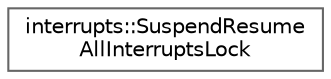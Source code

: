 digraph "Graphical Class Hierarchy"
{
 // LATEX_PDF_SIZE
  bgcolor="transparent";
  edge [fontname=Helvetica,fontsize=10,labelfontname=Helvetica,labelfontsize=10];
  node [fontname=Helvetica,fontsize=10,shape=box,height=0.2,width=0.4];
  rankdir="LR";
  Node0 [id="Node000000",label="interrupts::SuspendResume\lAllInterruptsLock",height=0.2,width=0.4,color="grey40", fillcolor="white", style="filled",URL="$d9/d9a/classinterrupts_1_1SuspendResumeAllInterruptsLock.html",tooltip=" "];
}

